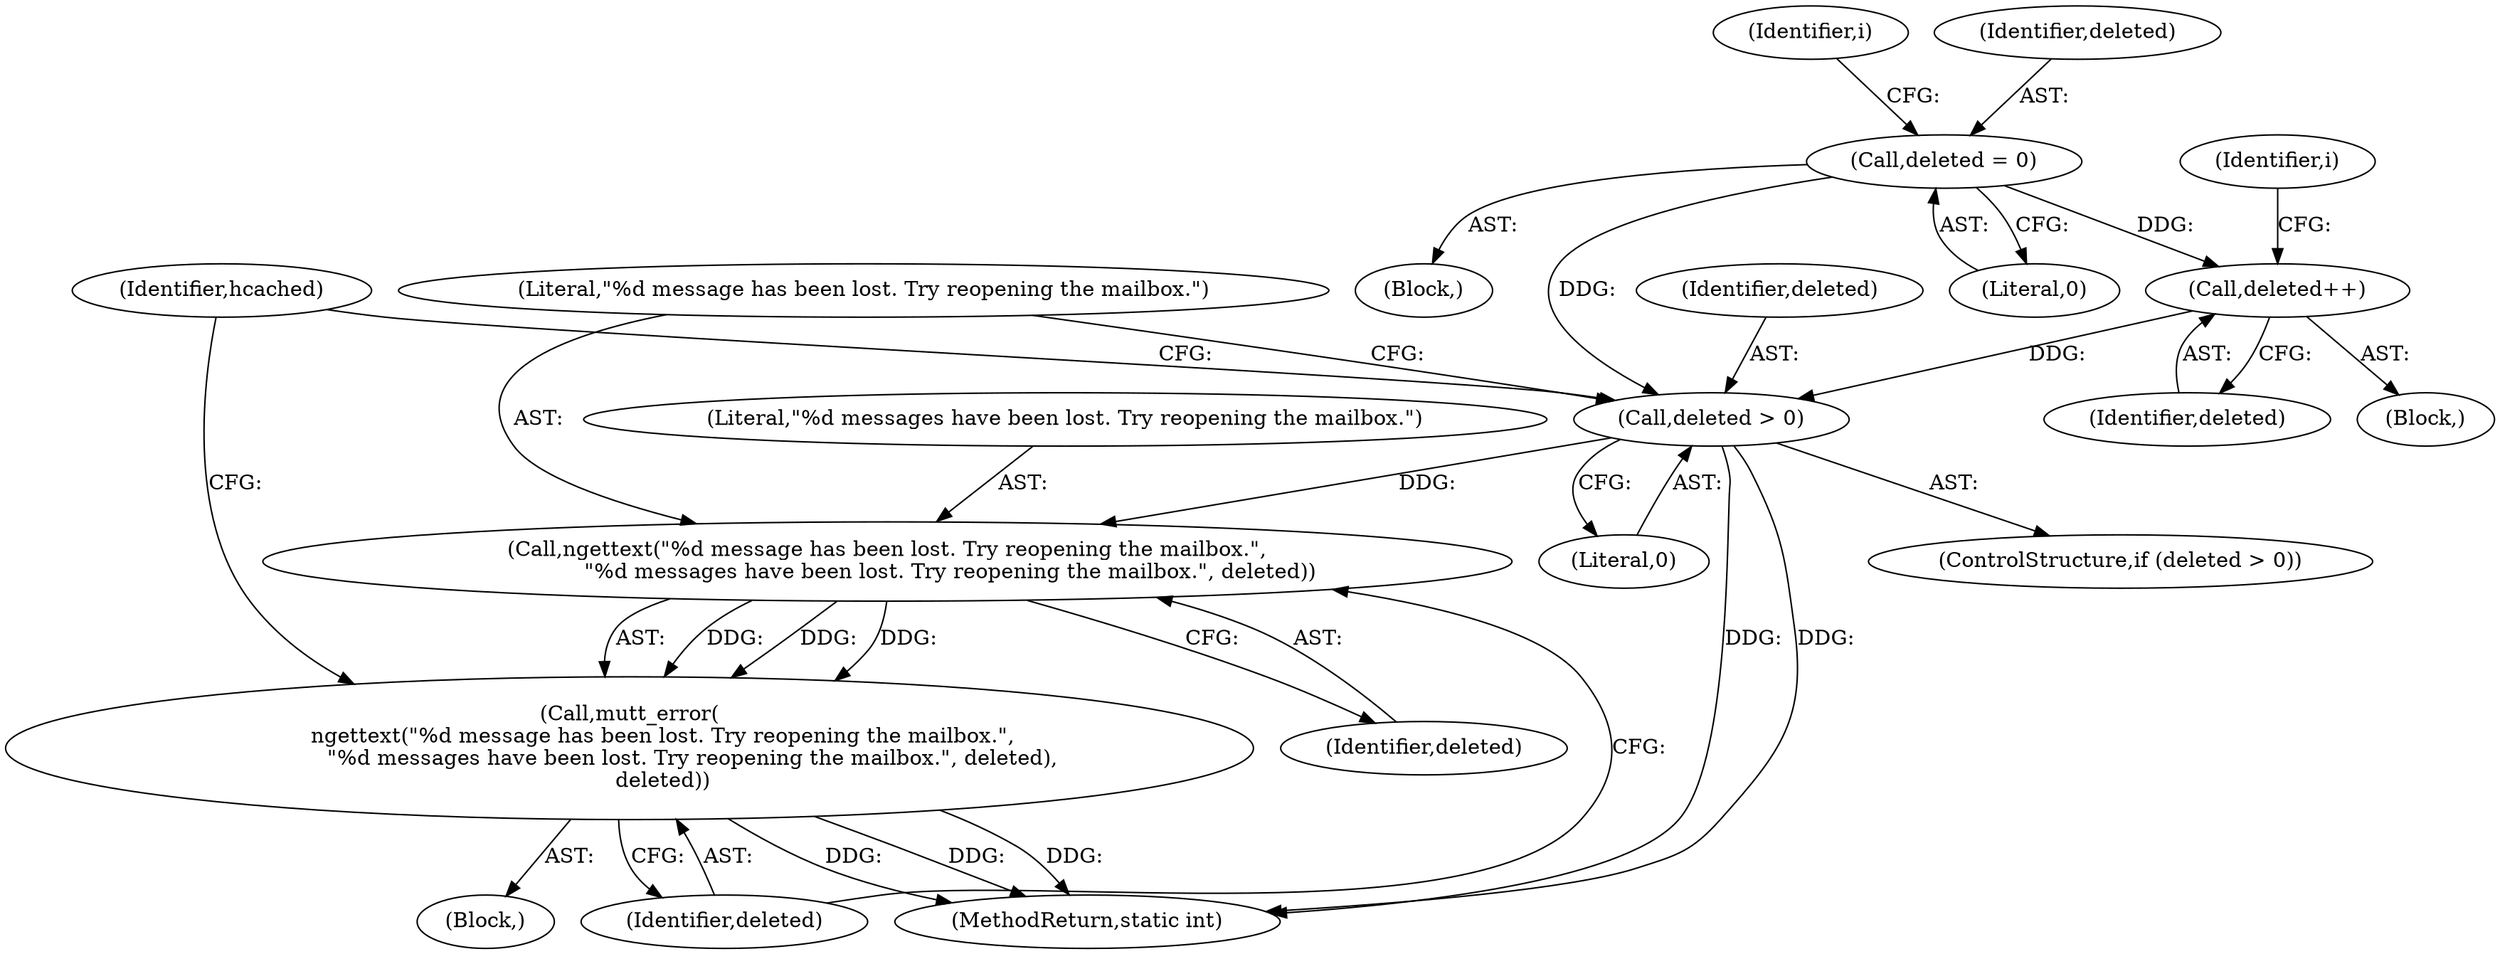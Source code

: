 digraph "0_neomutt_9bfab35522301794483f8f9ed60820bdec9be59e_1@API" {
"1000290" [label="(Call,deleted++)"];
"1000260" [label="(Call,deleted = 0)"];
"1000293" [label="(Call,deleted > 0)"];
"1000298" [label="(Call,ngettext(\"%d message has been lost. Try reopening the mailbox.\",\n                   \"%d messages have been lost. Try reopening the mailbox.\", deleted))"];
"1000297" [label="(Call,mutt_error(\n          ngettext(\"%d message has been lost. Try reopening the mailbox.\",\n                   \"%d messages have been lost. Try reopening the mailbox.\", deleted),\n          deleted))"];
"1000267" [label="(Identifier,i)"];
"1000292" [label="(ControlStructure,if (deleted > 0))"];
"1000296" [label="(Block,)"];
"1000264" [label="(Identifier,i)"];
"1000298" [label="(Call,ngettext(\"%d message has been lost. Try reopening the mailbox.\",\n                   \"%d messages have been lost. Try reopening the mailbox.\", deleted))"];
"1000300" [label="(Literal,\"%d messages have been lost. Try reopening the mailbox.\")"];
"1000291" [label="(Identifier,deleted)"];
"1000262" [label="(Literal,0)"];
"1000612" [label="(MethodReturn,static int)"];
"1000297" [label="(Call,mutt_error(\n          ngettext(\"%d message has been lost. Try reopening the mailbox.\",\n                   \"%d messages have been lost. Try reopening the mailbox.\", deleted),\n          deleted))"];
"1000260" [label="(Call,deleted = 0)"];
"1000305" [label="(Identifier,hcached)"];
"1000280" [label="(Block,)"];
"1000301" [label="(Identifier,deleted)"];
"1000256" [label="(Block,)"];
"1000294" [label="(Identifier,deleted)"];
"1000293" [label="(Call,deleted > 0)"];
"1000261" [label="(Identifier,deleted)"];
"1000299" [label="(Literal,\"%d message has been lost. Try reopening the mailbox.\")"];
"1000302" [label="(Identifier,deleted)"];
"1000295" [label="(Literal,0)"];
"1000290" [label="(Call,deleted++)"];
"1000290" -> "1000280"  [label="AST: "];
"1000290" -> "1000291"  [label="CFG: "];
"1000291" -> "1000290"  [label="AST: "];
"1000267" -> "1000290"  [label="CFG: "];
"1000260" -> "1000290"  [label="DDG: "];
"1000290" -> "1000293"  [label="DDG: "];
"1000260" -> "1000256"  [label="AST: "];
"1000260" -> "1000262"  [label="CFG: "];
"1000261" -> "1000260"  [label="AST: "];
"1000262" -> "1000260"  [label="AST: "];
"1000264" -> "1000260"  [label="CFG: "];
"1000260" -> "1000293"  [label="DDG: "];
"1000293" -> "1000292"  [label="AST: "];
"1000293" -> "1000295"  [label="CFG: "];
"1000294" -> "1000293"  [label="AST: "];
"1000295" -> "1000293"  [label="AST: "];
"1000299" -> "1000293"  [label="CFG: "];
"1000305" -> "1000293"  [label="CFG: "];
"1000293" -> "1000612"  [label="DDG: "];
"1000293" -> "1000612"  [label="DDG: "];
"1000293" -> "1000298"  [label="DDG: "];
"1000298" -> "1000297"  [label="AST: "];
"1000298" -> "1000301"  [label="CFG: "];
"1000299" -> "1000298"  [label="AST: "];
"1000300" -> "1000298"  [label="AST: "];
"1000301" -> "1000298"  [label="AST: "];
"1000302" -> "1000298"  [label="CFG: "];
"1000298" -> "1000297"  [label="DDG: "];
"1000298" -> "1000297"  [label="DDG: "];
"1000298" -> "1000297"  [label="DDG: "];
"1000297" -> "1000296"  [label="AST: "];
"1000297" -> "1000302"  [label="CFG: "];
"1000302" -> "1000297"  [label="AST: "];
"1000305" -> "1000297"  [label="CFG: "];
"1000297" -> "1000612"  [label="DDG: "];
"1000297" -> "1000612"  [label="DDG: "];
"1000297" -> "1000612"  [label="DDG: "];
}
